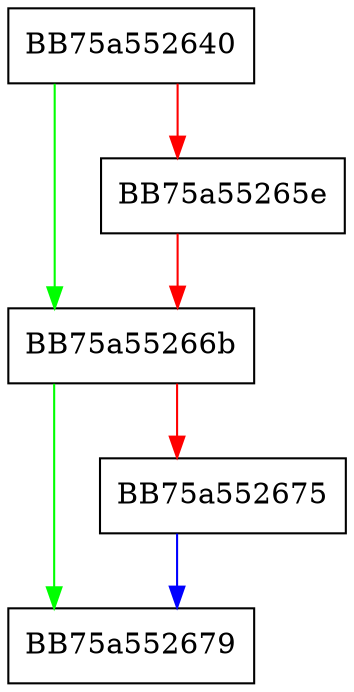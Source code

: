 digraph reset {
  node [shape="box"];
  graph [splines=ortho];
  BB75a552640 -> BB75a55266b [color="green"];
  BB75a552640 -> BB75a55265e [color="red"];
  BB75a55265e -> BB75a55266b [color="red"];
  BB75a55266b -> BB75a552679 [color="green"];
  BB75a55266b -> BB75a552675 [color="red"];
  BB75a552675 -> BB75a552679 [color="blue"];
}